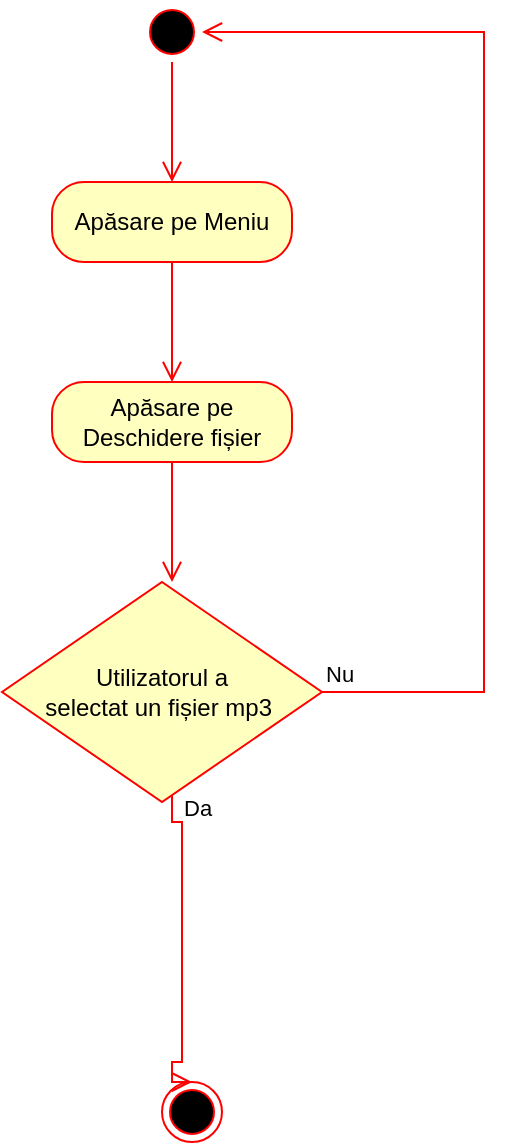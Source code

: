 <mxfile version="21.3.0" type="device">
  <diagram name="Pagina-1" id="0mUiDwWGVpkNlT__qzqu">
    <mxGraphModel dx="317" dy="354" grid="1" gridSize="10" guides="1" tooltips="1" connect="1" arrows="1" fold="1" page="1" pageScale="1" pageWidth="827" pageHeight="1169" math="0" shadow="0">
      <root>
        <mxCell id="0" />
        <mxCell id="1" parent="0" />
        <mxCell id="K_5uVWaHuatnId3TePY4-8" value="" style="ellipse;html=1;shape=startState;fillColor=#000000;strokeColor=#ff0000;direction=west;" vertex="1" parent="1">
          <mxGeometry x="460" y="90" width="30" height="30" as="geometry" />
        </mxCell>
        <mxCell id="K_5uVWaHuatnId3TePY4-9" value="" style="edgeStyle=orthogonalEdgeStyle;html=1;verticalAlign=bottom;endArrow=open;endSize=8;strokeColor=#ff0000;rounded=0;" edge="1" source="K_5uVWaHuatnId3TePY4-8" parent="1">
          <mxGeometry relative="1" as="geometry">
            <mxPoint x="475" y="180" as="targetPoint" />
          </mxGeometry>
        </mxCell>
        <mxCell id="K_5uVWaHuatnId3TePY4-13" value="Apăsare pe Meniu" style="rounded=1;whiteSpace=wrap;html=1;arcSize=40;fontColor=#000000;fillColor=#ffffc0;strokeColor=#ff0000;" vertex="1" parent="1">
          <mxGeometry x="415" y="180" width="120" height="40" as="geometry" />
        </mxCell>
        <mxCell id="K_5uVWaHuatnId3TePY4-14" value="" style="edgeStyle=orthogonalEdgeStyle;html=1;verticalAlign=bottom;endArrow=open;endSize=8;strokeColor=#ff0000;rounded=0;" edge="1" source="K_5uVWaHuatnId3TePY4-13" parent="1">
          <mxGeometry relative="1" as="geometry">
            <mxPoint x="475" y="280" as="targetPoint" />
          </mxGeometry>
        </mxCell>
        <mxCell id="K_5uVWaHuatnId3TePY4-18" value="Apăsare pe Deschidere fișier" style="rounded=1;whiteSpace=wrap;html=1;arcSize=40;fontColor=#000000;fillColor=#ffffc0;strokeColor=#ff0000;" vertex="1" parent="1">
          <mxGeometry x="415" y="280" width="120" height="40" as="geometry" />
        </mxCell>
        <mxCell id="K_5uVWaHuatnId3TePY4-19" value="" style="edgeStyle=orthogonalEdgeStyle;html=1;verticalAlign=bottom;endArrow=open;endSize=8;strokeColor=#ff0000;rounded=0;" edge="1" source="K_5uVWaHuatnId3TePY4-18" parent="1">
          <mxGeometry relative="1" as="geometry">
            <mxPoint x="475" y="380" as="targetPoint" />
          </mxGeometry>
        </mxCell>
        <mxCell id="K_5uVWaHuatnId3TePY4-20" value="Utilizatorul a &lt;br&gt;selectat un fișier mp3&amp;nbsp;" style="rhombus;whiteSpace=wrap;html=1;fontColor=#000000;fillColor=#ffffc0;strokeColor=#ff0000;" vertex="1" parent="1">
          <mxGeometry x="390" y="380" width="160" height="110" as="geometry" />
        </mxCell>
        <mxCell id="K_5uVWaHuatnId3TePY4-21" value="Nu" style="edgeStyle=orthogonalEdgeStyle;html=1;align=left;verticalAlign=bottom;endArrow=open;endSize=8;strokeColor=#ff0000;rounded=0;entryX=0;entryY=0.5;entryDx=0;entryDy=0;" edge="1" source="K_5uVWaHuatnId3TePY4-20" parent="1" target="K_5uVWaHuatnId3TePY4-8">
          <mxGeometry x="-1" relative="1" as="geometry">
            <mxPoint x="630" y="110" as="targetPoint" />
            <Array as="points">
              <mxPoint x="631" y="435" />
              <mxPoint x="631" y="105" />
            </Array>
          </mxGeometry>
        </mxCell>
        <mxCell id="K_5uVWaHuatnId3TePY4-22" value="Da" style="edgeStyle=orthogonalEdgeStyle;html=1;align=left;verticalAlign=top;endArrow=open;endSize=8;strokeColor=#ff0000;rounded=0;entryX=0.5;entryY=0;entryDx=0;entryDy=0;" edge="1" source="K_5uVWaHuatnId3TePY4-20" parent="1" target="K_5uVWaHuatnId3TePY4-23">
          <mxGeometry x="-0.791" y="20" relative="1" as="geometry">
            <mxPoint x="471" y="620" as="targetPoint" />
            <Array as="points">
              <mxPoint x="475" y="500" />
              <mxPoint x="480" y="500" />
              <mxPoint x="480" y="620" />
              <mxPoint x="475" y="620" />
            </Array>
            <mxPoint as="offset" />
          </mxGeometry>
        </mxCell>
        <mxCell id="K_5uVWaHuatnId3TePY4-23" value="" style="ellipse;html=1;shape=endState;fillColor=#000000;strokeColor=#ff0000;" vertex="1" parent="1">
          <mxGeometry x="470" y="630" width="30" height="30" as="geometry" />
        </mxCell>
      </root>
    </mxGraphModel>
  </diagram>
</mxfile>
